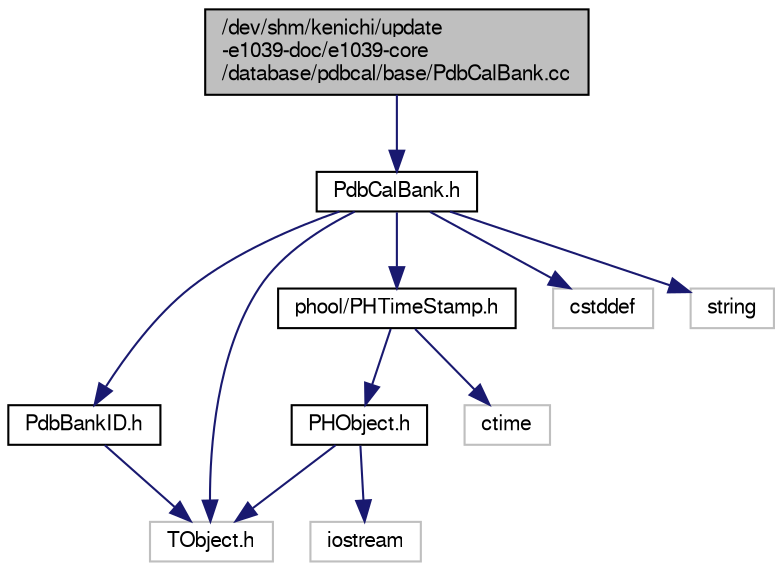 digraph "/dev/shm/kenichi/update-e1039-doc/e1039-core/database/pdbcal/base/PdbCalBank.cc"
{
  bgcolor="transparent";
  edge [fontname="FreeSans",fontsize="10",labelfontname="FreeSans",labelfontsize="10"];
  node [fontname="FreeSans",fontsize="10",shape=record];
  Node1 [label="/dev/shm/kenichi/update\l-e1039-doc/e1039-core\l/database/pdbcal/base/PdbCalBank.cc",height=0.2,width=0.4,color="black", fillcolor="grey75", style="filled" fontcolor="black"];
  Node1 -> Node2 [color="midnightblue",fontsize="10",style="solid",fontname="FreeSans"];
  Node2 [label="PdbCalBank.h",height=0.2,width=0.4,color="black",URL="$d7/d33/PdbCalBank_8h.html"];
  Node2 -> Node3 [color="midnightblue",fontsize="10",style="solid",fontname="FreeSans"];
  Node3 [label="PdbBankID.h",height=0.2,width=0.4,color="black",URL="$da/dc2/PdbBankID_8h.html"];
  Node3 -> Node4 [color="midnightblue",fontsize="10",style="solid",fontname="FreeSans"];
  Node4 [label="TObject.h",height=0.2,width=0.4,color="grey75"];
  Node2 -> Node5 [color="midnightblue",fontsize="10",style="solid",fontname="FreeSans"];
  Node5 [label="phool/PHTimeStamp.h",height=0.2,width=0.4,color="black",URL="$da/d32/PHTimeStamp_8h.html"];
  Node5 -> Node6 [color="midnightblue",fontsize="10",style="solid",fontname="FreeSans"];
  Node6 [label="PHObject.h",height=0.2,width=0.4,color="black",URL="$df/d32/PHObject_8h.html"];
  Node6 -> Node4 [color="midnightblue",fontsize="10",style="solid",fontname="FreeSans"];
  Node6 -> Node7 [color="midnightblue",fontsize="10",style="solid",fontname="FreeSans"];
  Node7 [label="iostream",height=0.2,width=0.4,color="grey75"];
  Node5 -> Node8 [color="midnightblue",fontsize="10",style="solid",fontname="FreeSans"];
  Node8 [label="ctime",height=0.2,width=0.4,color="grey75"];
  Node2 -> Node4 [color="midnightblue",fontsize="10",style="solid",fontname="FreeSans"];
  Node2 -> Node9 [color="midnightblue",fontsize="10",style="solid",fontname="FreeSans"];
  Node9 [label="cstddef",height=0.2,width=0.4,color="grey75"];
  Node2 -> Node10 [color="midnightblue",fontsize="10",style="solid",fontname="FreeSans"];
  Node10 [label="string",height=0.2,width=0.4,color="grey75"];
}
